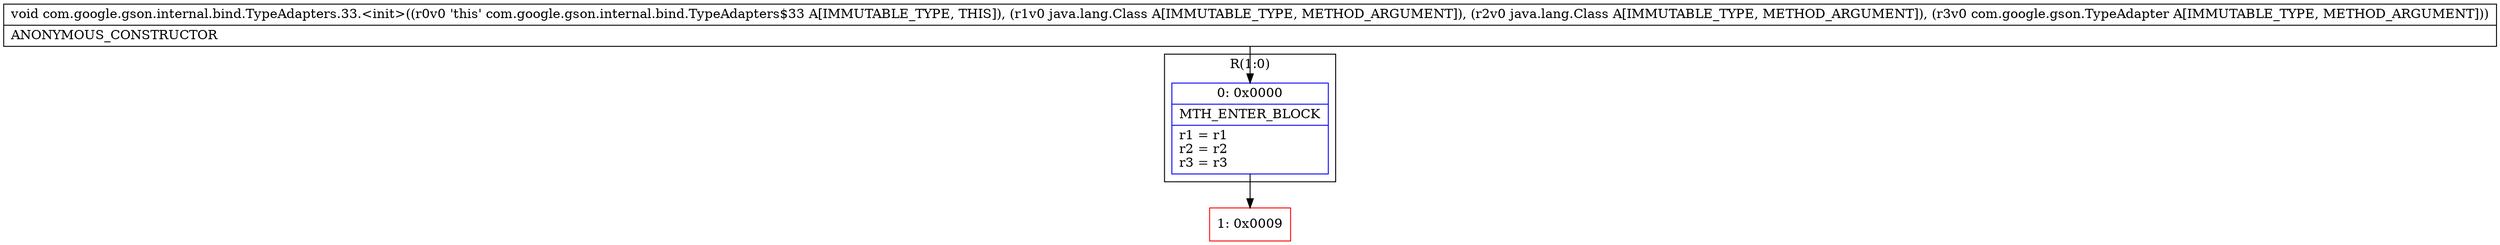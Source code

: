 digraph "CFG forcom.google.gson.internal.bind.TypeAdapters.33.\<init\>(Ljava\/lang\/Class;Ljava\/lang\/Class;Lcom\/google\/gson\/TypeAdapter;)V" {
subgraph cluster_Region_277175003 {
label = "R(1:0)";
node [shape=record,color=blue];
Node_0 [shape=record,label="{0\:\ 0x0000|MTH_ENTER_BLOCK\l|r1 = r1\lr2 = r2\lr3 = r3\l}"];
}
Node_1 [shape=record,color=red,label="{1\:\ 0x0009}"];
MethodNode[shape=record,label="{void com.google.gson.internal.bind.TypeAdapters.33.\<init\>((r0v0 'this' com.google.gson.internal.bind.TypeAdapters$33 A[IMMUTABLE_TYPE, THIS]), (r1v0 java.lang.Class A[IMMUTABLE_TYPE, METHOD_ARGUMENT]), (r2v0 java.lang.Class A[IMMUTABLE_TYPE, METHOD_ARGUMENT]), (r3v0 com.google.gson.TypeAdapter A[IMMUTABLE_TYPE, METHOD_ARGUMENT]))  | ANONYMOUS_CONSTRUCTOR\l}"];
MethodNode -> Node_0;
Node_0 -> Node_1;
}

